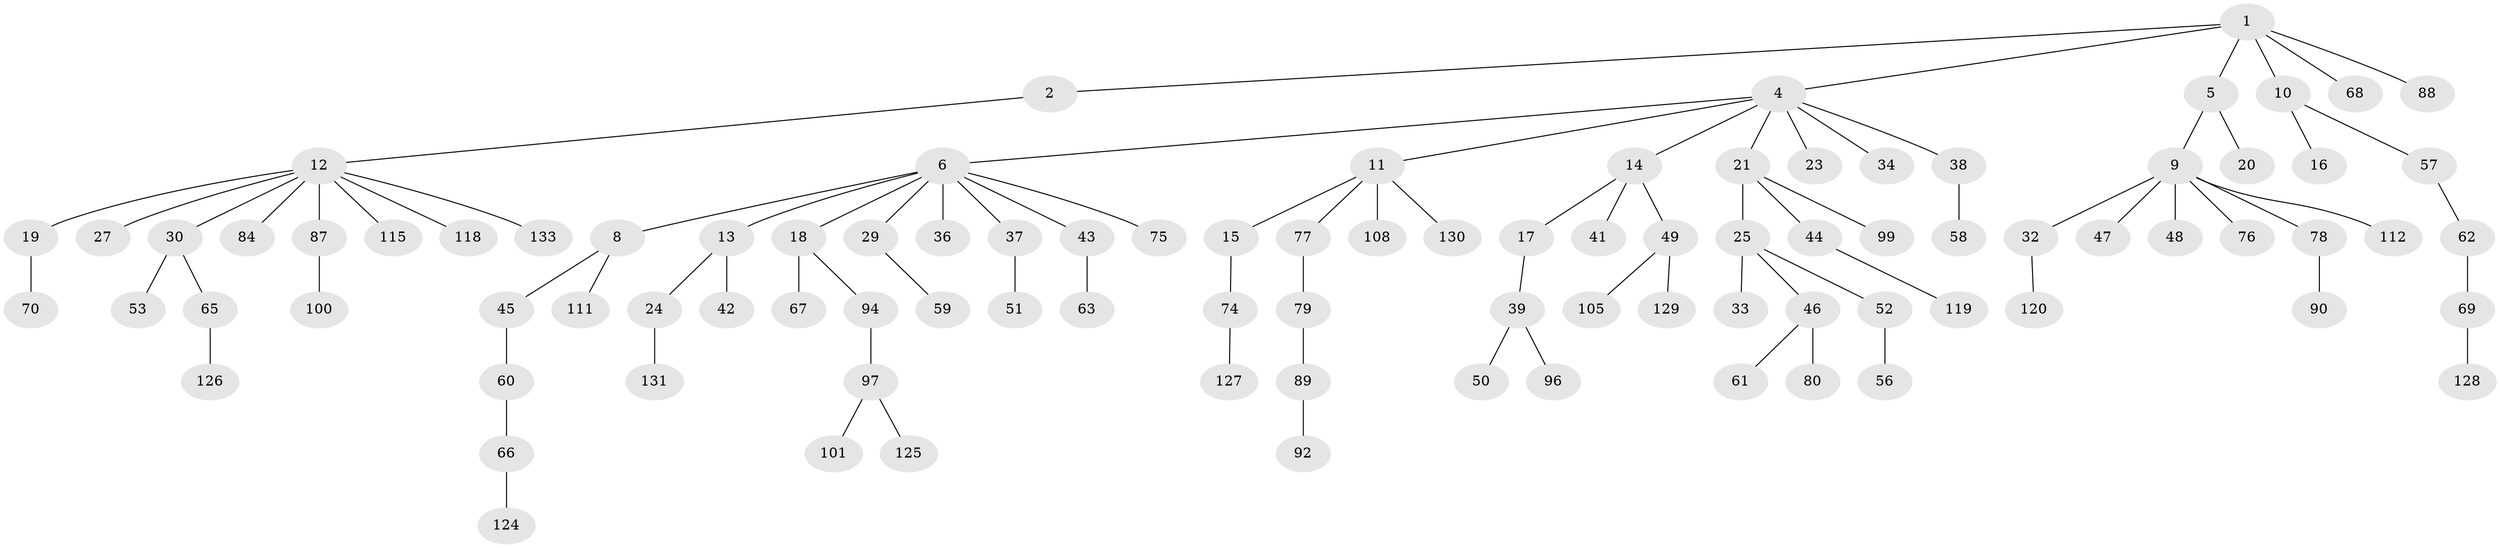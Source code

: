 // Generated by graph-tools (version 1.1) at 2025/52/02/27/25 19:52:09]
// undirected, 95 vertices, 94 edges
graph export_dot {
graph [start="1"]
  node [color=gray90,style=filled];
  1 [super="+3"];
  2;
  4 [super="+98"];
  5;
  6 [super="+7"];
  8 [super="+54"];
  9 [super="+31"];
  10 [super="+82"];
  11 [super="+55"];
  12 [super="+22"];
  13 [super="+72"];
  14;
  15;
  16 [super="+35"];
  17 [super="+28"];
  18 [super="+86"];
  19;
  20 [super="+95"];
  21 [super="+26"];
  23;
  24;
  25 [super="+83"];
  27;
  29;
  30;
  32 [super="+113"];
  33;
  34;
  36 [super="+122"];
  37 [super="+85"];
  38;
  39 [super="+40"];
  41 [super="+81"];
  42 [super="+104"];
  43 [super="+103"];
  44;
  45 [super="+102"];
  46;
  47;
  48;
  49 [super="+71"];
  50 [super="+110"];
  51;
  52;
  53;
  56 [super="+91"];
  57;
  58;
  59 [super="+116"];
  60 [super="+64"];
  61 [super="+109"];
  62;
  63;
  65;
  66 [super="+73"];
  67;
  68;
  69;
  70;
  74 [super="+123"];
  75 [super="+93"];
  76;
  77;
  78;
  79;
  80;
  84;
  87;
  88 [super="+106"];
  89 [super="+114"];
  90;
  92 [super="+121"];
  94;
  96;
  97;
  99 [super="+107"];
  100;
  101;
  105;
  108;
  111;
  112;
  115 [super="+117"];
  118;
  119;
  120;
  124;
  125;
  126;
  127;
  128 [super="+132"];
  129;
  130;
  131;
  133;
  1 -- 2;
  1 -- 4;
  1 -- 88;
  1 -- 10;
  1 -- 68;
  1 -- 5;
  2 -- 12;
  4 -- 6;
  4 -- 11;
  4 -- 14;
  4 -- 21;
  4 -- 23;
  4 -- 34;
  4 -- 38;
  5 -- 9;
  5 -- 20;
  6 -- 8;
  6 -- 29;
  6 -- 43;
  6 -- 75;
  6 -- 18;
  6 -- 36;
  6 -- 37;
  6 -- 13;
  8 -- 45;
  8 -- 111;
  9 -- 47;
  9 -- 48;
  9 -- 76;
  9 -- 78;
  9 -- 112;
  9 -- 32;
  10 -- 16;
  10 -- 57;
  11 -- 15;
  11 -- 130;
  11 -- 108;
  11 -- 77;
  12 -- 19;
  12 -- 30;
  12 -- 87;
  12 -- 133;
  12 -- 115;
  12 -- 84;
  12 -- 118;
  12 -- 27;
  13 -- 24;
  13 -- 42;
  14 -- 17;
  14 -- 41;
  14 -- 49;
  15 -- 74;
  17 -- 39;
  18 -- 67;
  18 -- 94;
  19 -- 70;
  21 -- 25;
  21 -- 44;
  21 -- 99;
  24 -- 131;
  25 -- 33;
  25 -- 46;
  25 -- 52;
  29 -- 59;
  30 -- 53;
  30 -- 65;
  32 -- 120;
  37 -- 51;
  38 -- 58;
  39 -- 96;
  39 -- 50;
  43 -- 63;
  44 -- 119;
  45 -- 60;
  46 -- 61;
  46 -- 80;
  49 -- 105;
  49 -- 129;
  52 -- 56;
  57 -- 62;
  60 -- 66;
  62 -- 69;
  65 -- 126;
  66 -- 124;
  69 -- 128;
  74 -- 127;
  77 -- 79;
  78 -- 90;
  79 -- 89;
  87 -- 100;
  89 -- 92;
  94 -- 97;
  97 -- 101;
  97 -- 125;
}
